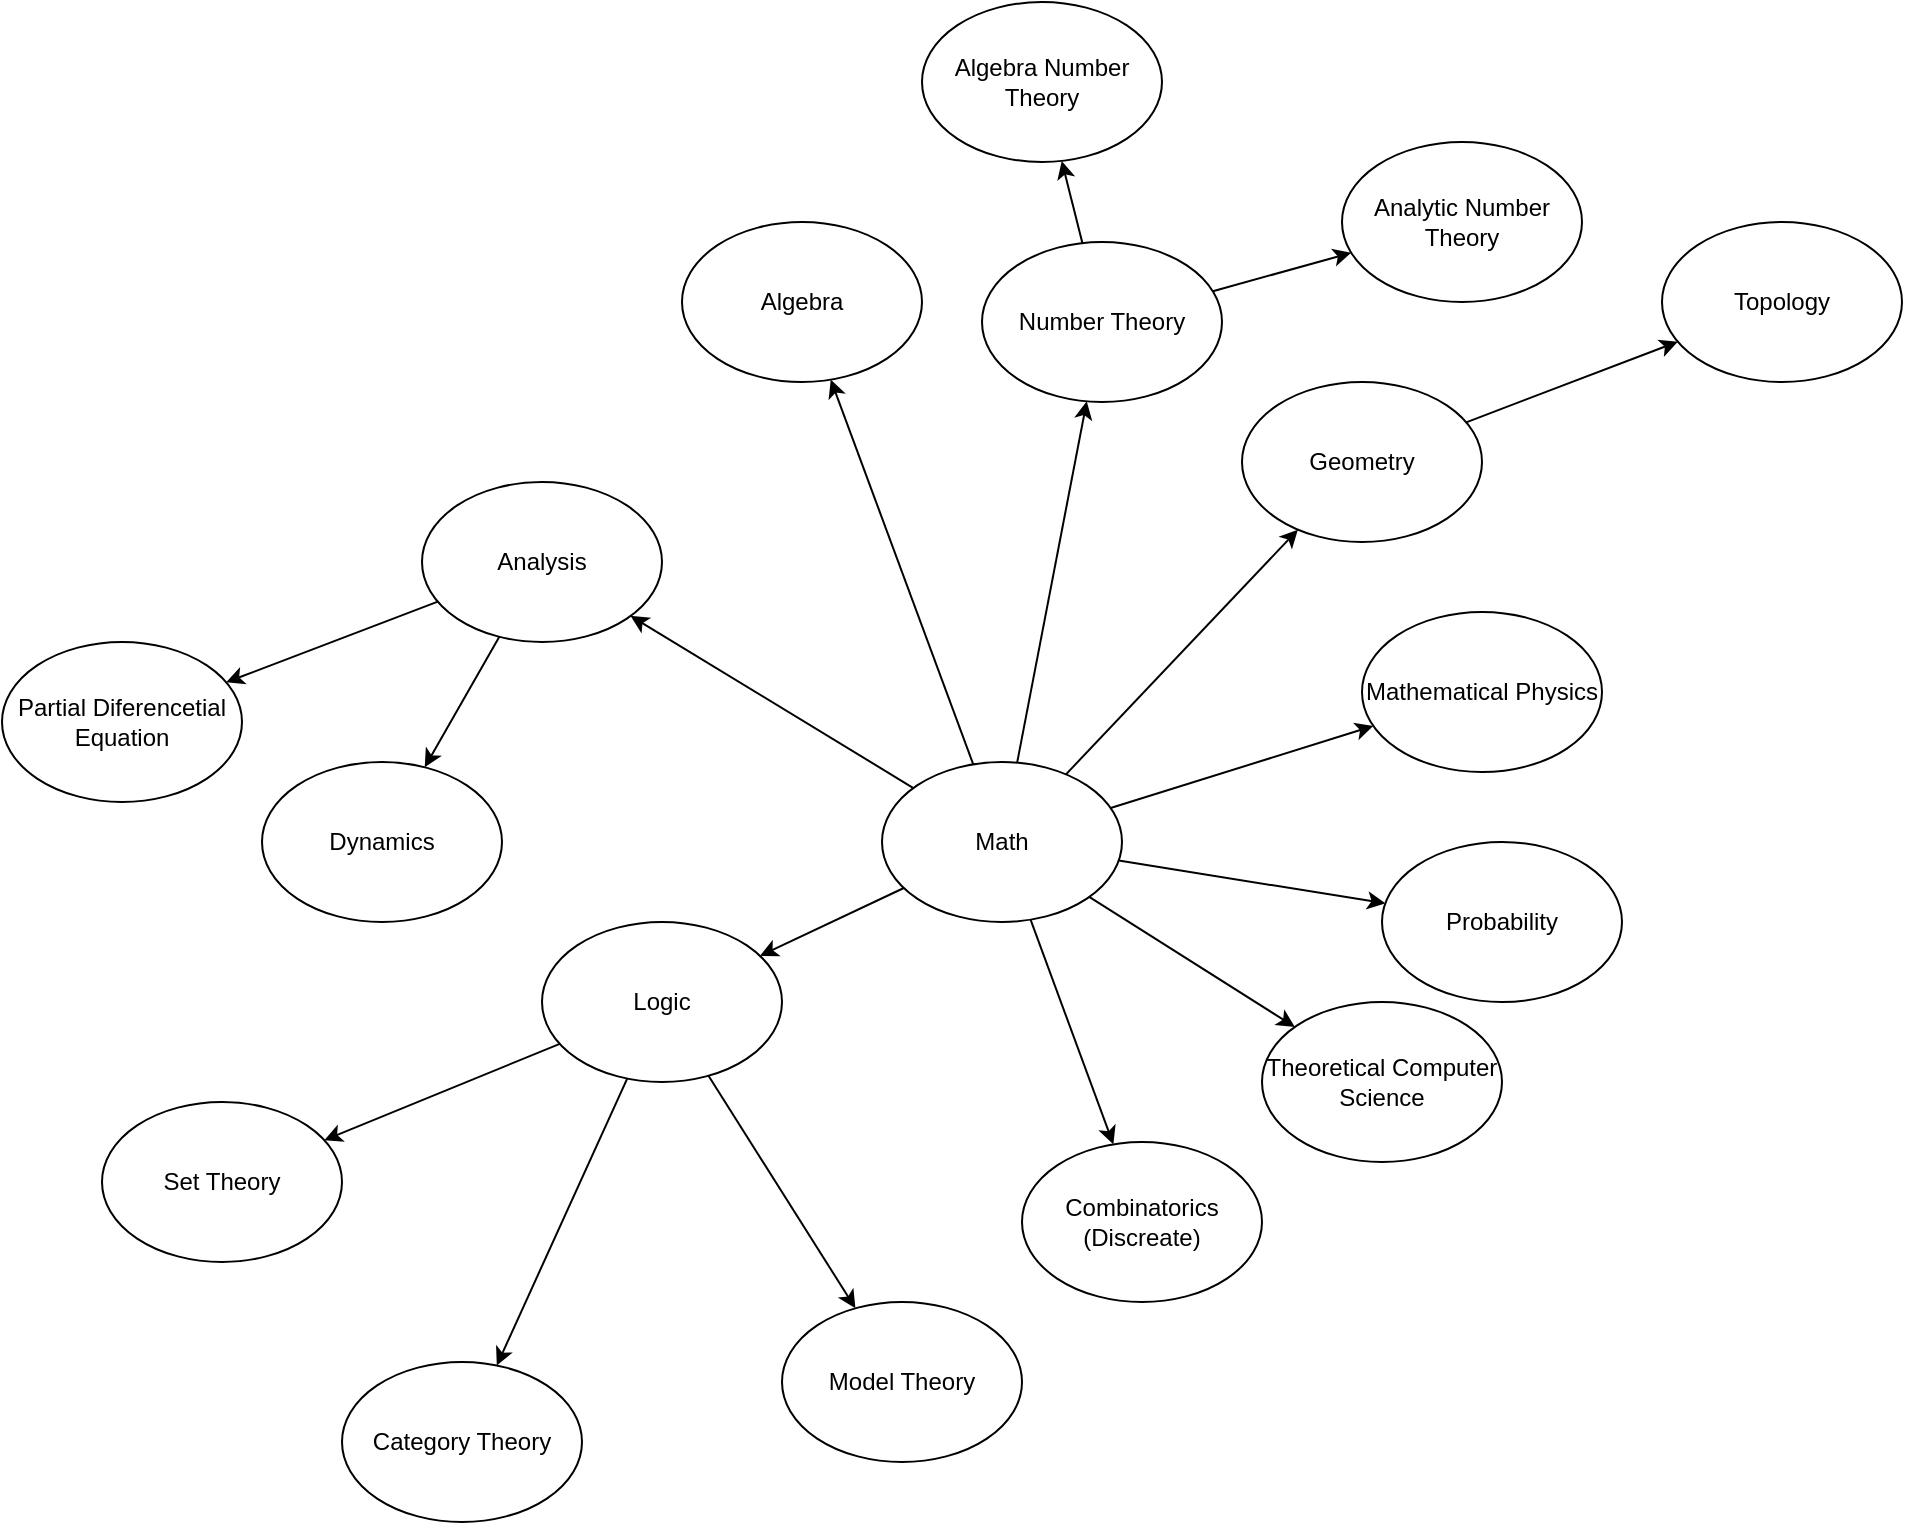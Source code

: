 <mxfile version="20.3.1" type="github">
  <diagram id="C-yN11XaQHERJCoyUqDr" name="หน้า-1">
    <mxGraphModel dx="2138" dy="547" grid="1" gridSize="10" guides="1" tooltips="1" connect="1" arrows="1" fold="1" page="1" pageScale="1" pageWidth="1100" pageHeight="850" math="0" shadow="0">
      <root>
        <mxCell id="0" />
        <mxCell id="1" parent="0" />
        <mxCell id="EYg5Czc74dAmpDCZTBrX-3" style="rounded=0;orthogonalLoop=1;jettySize=auto;html=1;" edge="1" parent="1" source="EYg5Czc74dAmpDCZTBrX-1" target="EYg5Czc74dAmpDCZTBrX-2">
          <mxGeometry relative="1" as="geometry" />
        </mxCell>
        <mxCell id="EYg5Czc74dAmpDCZTBrX-5" style="edgeStyle=none;rounded=0;orthogonalLoop=1;jettySize=auto;html=1;" edge="1" parent="1" source="EYg5Czc74dAmpDCZTBrX-1" target="EYg5Czc74dAmpDCZTBrX-4">
          <mxGeometry relative="1" as="geometry" />
        </mxCell>
        <mxCell id="EYg5Czc74dAmpDCZTBrX-7" style="edgeStyle=none;rounded=0;orthogonalLoop=1;jettySize=auto;html=1;" edge="1" parent="1" source="EYg5Czc74dAmpDCZTBrX-1" target="EYg5Czc74dAmpDCZTBrX-6">
          <mxGeometry relative="1" as="geometry" />
        </mxCell>
        <mxCell id="EYg5Czc74dAmpDCZTBrX-15" style="edgeStyle=none;rounded=0;orthogonalLoop=1;jettySize=auto;html=1;" edge="1" parent="1" source="EYg5Czc74dAmpDCZTBrX-1" target="EYg5Czc74dAmpDCZTBrX-14">
          <mxGeometry relative="1" as="geometry" />
        </mxCell>
        <mxCell id="EYg5Czc74dAmpDCZTBrX-24" style="edgeStyle=none;rounded=0;orthogonalLoop=1;jettySize=auto;html=1;" edge="1" parent="1" source="EYg5Czc74dAmpDCZTBrX-1" target="EYg5Czc74dAmpDCZTBrX-23">
          <mxGeometry relative="1" as="geometry" />
        </mxCell>
        <mxCell id="EYg5Czc74dAmpDCZTBrX-32" style="edgeStyle=none;rounded=0;orthogonalLoop=1;jettySize=auto;html=1;" edge="1" parent="1" source="EYg5Czc74dAmpDCZTBrX-1" target="EYg5Czc74dAmpDCZTBrX-31">
          <mxGeometry relative="1" as="geometry" />
        </mxCell>
        <mxCell id="EYg5Czc74dAmpDCZTBrX-34" style="edgeStyle=none;rounded=0;orthogonalLoop=1;jettySize=auto;html=1;" edge="1" parent="1" source="EYg5Czc74dAmpDCZTBrX-1" target="EYg5Czc74dAmpDCZTBrX-33">
          <mxGeometry relative="1" as="geometry" />
        </mxCell>
        <mxCell id="EYg5Czc74dAmpDCZTBrX-36" style="edgeStyle=none;rounded=0;orthogonalLoop=1;jettySize=auto;html=1;" edge="1" parent="1" source="EYg5Czc74dAmpDCZTBrX-1" target="EYg5Czc74dAmpDCZTBrX-35">
          <mxGeometry relative="1" as="geometry" />
        </mxCell>
        <mxCell id="EYg5Czc74dAmpDCZTBrX-38" style="edgeStyle=none;rounded=0;orthogonalLoop=1;jettySize=auto;html=1;" edge="1" parent="1" source="EYg5Czc74dAmpDCZTBrX-1" target="EYg5Czc74dAmpDCZTBrX-37">
          <mxGeometry relative="1" as="geometry" />
        </mxCell>
        <mxCell id="EYg5Czc74dAmpDCZTBrX-1" value="Math" style="ellipse;whiteSpace=wrap;html=1;" vertex="1" parent="1">
          <mxGeometry x="290" y="420" width="120" height="80" as="geometry" />
        </mxCell>
        <mxCell id="EYg5Czc74dAmpDCZTBrX-2" value="Algebra" style="ellipse;whiteSpace=wrap;html=1;" vertex="1" parent="1">
          <mxGeometry x="190" y="150" width="120" height="80" as="geometry" />
        </mxCell>
        <mxCell id="EYg5Czc74dAmpDCZTBrX-9" style="edgeStyle=none;rounded=0;orthogonalLoop=1;jettySize=auto;html=1;" edge="1" parent="1" source="EYg5Czc74dAmpDCZTBrX-4" target="EYg5Czc74dAmpDCZTBrX-8">
          <mxGeometry relative="1" as="geometry" />
        </mxCell>
        <mxCell id="EYg5Czc74dAmpDCZTBrX-11" style="edgeStyle=none;rounded=0;orthogonalLoop=1;jettySize=auto;html=1;" edge="1" parent="1" source="EYg5Czc74dAmpDCZTBrX-4" target="EYg5Czc74dAmpDCZTBrX-10">
          <mxGeometry relative="1" as="geometry" />
        </mxCell>
        <mxCell id="EYg5Czc74dAmpDCZTBrX-4" value="Number Theory" style="ellipse;whiteSpace=wrap;html=1;" vertex="1" parent="1">
          <mxGeometry x="340" y="160" width="120" height="80" as="geometry" />
        </mxCell>
        <mxCell id="EYg5Czc74dAmpDCZTBrX-13" style="edgeStyle=none;rounded=0;orthogonalLoop=1;jettySize=auto;html=1;" edge="1" parent="1" source="EYg5Czc74dAmpDCZTBrX-6" target="EYg5Czc74dAmpDCZTBrX-12">
          <mxGeometry relative="1" as="geometry" />
        </mxCell>
        <mxCell id="EYg5Czc74dAmpDCZTBrX-6" value="Geometry" style="ellipse;whiteSpace=wrap;html=1;" vertex="1" parent="1">
          <mxGeometry x="470" y="230" width="120" height="80" as="geometry" />
        </mxCell>
        <mxCell id="EYg5Czc74dAmpDCZTBrX-8" value="Algebra Number Theory" style="ellipse;whiteSpace=wrap;html=1;" vertex="1" parent="1">
          <mxGeometry x="310" y="40" width="120" height="80" as="geometry" />
        </mxCell>
        <mxCell id="EYg5Czc74dAmpDCZTBrX-10" value="Analytic Number Theory" style="ellipse;whiteSpace=wrap;html=1;" vertex="1" parent="1">
          <mxGeometry x="520" y="110" width="120" height="80" as="geometry" />
        </mxCell>
        <mxCell id="EYg5Czc74dAmpDCZTBrX-12" value="Topology" style="ellipse;whiteSpace=wrap;html=1;" vertex="1" parent="1">
          <mxGeometry x="680" y="150" width="120" height="80" as="geometry" />
        </mxCell>
        <mxCell id="EYg5Czc74dAmpDCZTBrX-17" style="edgeStyle=none;rounded=0;orthogonalLoop=1;jettySize=auto;html=1;" edge="1" parent="1" source="EYg5Czc74dAmpDCZTBrX-14" target="EYg5Czc74dAmpDCZTBrX-18">
          <mxGeometry relative="1" as="geometry">
            <mxPoint x="5.857" y="384.205" as="targetPoint" />
          </mxGeometry>
        </mxCell>
        <mxCell id="EYg5Czc74dAmpDCZTBrX-22" style="edgeStyle=none;rounded=0;orthogonalLoop=1;jettySize=auto;html=1;" edge="1" parent="1" source="EYg5Czc74dAmpDCZTBrX-14" target="EYg5Czc74dAmpDCZTBrX-21">
          <mxGeometry relative="1" as="geometry" />
        </mxCell>
        <mxCell id="EYg5Czc74dAmpDCZTBrX-14" value="Analysis" style="ellipse;whiteSpace=wrap;html=1;" vertex="1" parent="1">
          <mxGeometry x="60" y="280" width="120" height="80" as="geometry" />
        </mxCell>
        <mxCell id="EYg5Czc74dAmpDCZTBrX-18" value="Partial Diferencetial Equation" style="ellipse;whiteSpace=wrap;html=1;" vertex="1" parent="1">
          <mxGeometry x="-150" y="360" width="120" height="80" as="geometry" />
        </mxCell>
        <mxCell id="EYg5Czc74dAmpDCZTBrX-21" value="Dynamics" style="ellipse;whiteSpace=wrap;html=1;" vertex="1" parent="1">
          <mxGeometry x="-20" y="420" width="120" height="80" as="geometry" />
        </mxCell>
        <mxCell id="EYg5Czc74dAmpDCZTBrX-28" style="edgeStyle=none;rounded=0;orthogonalLoop=1;jettySize=auto;html=1;" edge="1" parent="1" source="EYg5Czc74dAmpDCZTBrX-23" target="EYg5Czc74dAmpDCZTBrX-25">
          <mxGeometry relative="1" as="geometry" />
        </mxCell>
        <mxCell id="EYg5Czc74dAmpDCZTBrX-29" style="edgeStyle=none;rounded=0;orthogonalLoop=1;jettySize=auto;html=1;" edge="1" parent="1" source="EYg5Czc74dAmpDCZTBrX-23" target="EYg5Czc74dAmpDCZTBrX-26">
          <mxGeometry relative="1" as="geometry" />
        </mxCell>
        <mxCell id="EYg5Czc74dAmpDCZTBrX-30" style="edgeStyle=none;rounded=0;orthogonalLoop=1;jettySize=auto;html=1;" edge="1" parent="1" source="EYg5Czc74dAmpDCZTBrX-23" target="EYg5Czc74dAmpDCZTBrX-27">
          <mxGeometry relative="1" as="geometry" />
        </mxCell>
        <mxCell id="EYg5Czc74dAmpDCZTBrX-23" value="Logic" style="ellipse;whiteSpace=wrap;html=1;" vertex="1" parent="1">
          <mxGeometry x="120" y="500" width="120" height="80" as="geometry" />
        </mxCell>
        <mxCell id="EYg5Czc74dAmpDCZTBrX-25" value="Set Theory" style="ellipse;whiteSpace=wrap;html=1;" vertex="1" parent="1">
          <mxGeometry x="-100" y="590" width="120" height="80" as="geometry" />
        </mxCell>
        <mxCell id="EYg5Czc74dAmpDCZTBrX-26" value="Category Theory" style="ellipse;whiteSpace=wrap;html=1;" vertex="1" parent="1">
          <mxGeometry x="20" y="720" width="120" height="80" as="geometry" />
        </mxCell>
        <mxCell id="EYg5Czc74dAmpDCZTBrX-27" value="Model Theory" style="ellipse;whiteSpace=wrap;html=1;" vertex="1" parent="1">
          <mxGeometry x="240" y="690" width="120" height="80" as="geometry" />
        </mxCell>
        <mxCell id="EYg5Czc74dAmpDCZTBrX-31" value="Combinatorics&lt;br&gt;(Discreate)" style="ellipse;whiteSpace=wrap;html=1;" vertex="1" parent="1">
          <mxGeometry x="360" y="610" width="120" height="80" as="geometry" />
        </mxCell>
        <mxCell id="EYg5Czc74dAmpDCZTBrX-33" value="Theoretical Computer Science" style="ellipse;whiteSpace=wrap;html=1;" vertex="1" parent="1">
          <mxGeometry x="480" y="540" width="120" height="80" as="geometry" />
        </mxCell>
        <mxCell id="EYg5Czc74dAmpDCZTBrX-35" value="Probability" style="ellipse;whiteSpace=wrap;html=1;" vertex="1" parent="1">
          <mxGeometry x="540" y="460" width="120" height="80" as="geometry" />
        </mxCell>
        <mxCell id="EYg5Czc74dAmpDCZTBrX-37" value="Mathematical Physics" style="ellipse;whiteSpace=wrap;html=1;" vertex="1" parent="1">
          <mxGeometry x="530" y="345" width="120" height="80" as="geometry" />
        </mxCell>
      </root>
    </mxGraphModel>
  </diagram>
</mxfile>
